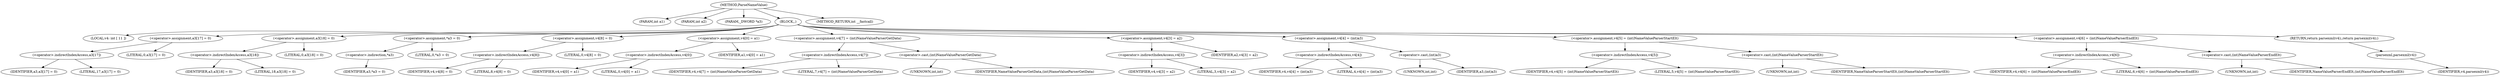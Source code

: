 digraph ParseNameValue {  
"1000102" [label = "(METHOD,ParseNameValue)" ]
"1000103" [label = "(PARAM,int a1)" ]
"1000104" [label = "(PARAM,int a2)" ]
"1000105" [label = "(PARAM,_DWORD *a3)" ]
"1000106" [label = "(BLOCK,,)" ]
"1000107" [label = "(LOCAL,v4: int [ 11 ])" ]
"1000108" [label = "(<operator>.assignment,a3[17] = 0)" ]
"1000109" [label = "(<operator>.indirectIndexAccess,a3[17])" ]
"1000110" [label = "(IDENTIFIER,a3,a3[17] = 0)" ]
"1000111" [label = "(LITERAL,17,a3[17] = 0)" ]
"1000112" [label = "(LITERAL,0,a3[17] = 0)" ]
"1000113" [label = "(<operator>.assignment,a3[18] = 0)" ]
"1000114" [label = "(<operator>.indirectIndexAccess,a3[18])" ]
"1000115" [label = "(IDENTIFIER,a3,a3[18] = 0)" ]
"1000116" [label = "(LITERAL,18,a3[18] = 0)" ]
"1000117" [label = "(LITERAL,0,a3[18] = 0)" ]
"1000118" [label = "(<operator>.assignment,*a3 = 0)" ]
"1000119" [label = "(<operator>.indirection,*a3)" ]
"1000120" [label = "(IDENTIFIER,a3,*a3 = 0)" ]
"1000121" [label = "(LITERAL,0,*a3 = 0)" ]
"1000122" [label = "(<operator>.assignment,v4[8] = 0)" ]
"1000123" [label = "(<operator>.indirectIndexAccess,v4[8])" ]
"1000124" [label = "(IDENTIFIER,v4,v4[8] = 0)" ]
"1000125" [label = "(LITERAL,8,v4[8] = 0)" ]
"1000126" [label = "(LITERAL,0,v4[8] = 0)" ]
"1000127" [label = "(<operator>.assignment,v4[0] = a1)" ]
"1000128" [label = "(<operator>.indirectIndexAccess,v4[0])" ]
"1000129" [label = "(IDENTIFIER,v4,v4[0] = a1)" ]
"1000130" [label = "(LITERAL,0,v4[0] = a1)" ]
"1000131" [label = "(IDENTIFIER,a1,v4[0] = a1)" ]
"1000132" [label = "(<operator>.assignment,v4[7] = (int)NameValueParserGetData)" ]
"1000133" [label = "(<operator>.indirectIndexAccess,v4[7])" ]
"1000134" [label = "(IDENTIFIER,v4,v4[7] = (int)NameValueParserGetData)" ]
"1000135" [label = "(LITERAL,7,v4[7] = (int)NameValueParserGetData)" ]
"1000136" [label = "(<operator>.cast,(int)NameValueParserGetData)" ]
"1000137" [label = "(UNKNOWN,int,int)" ]
"1000138" [label = "(IDENTIFIER,NameValueParserGetData,(int)NameValueParserGetData)" ]
"1000139" [label = "(<operator>.assignment,v4[3] = a2)" ]
"1000140" [label = "(<operator>.indirectIndexAccess,v4[3])" ]
"1000141" [label = "(IDENTIFIER,v4,v4[3] = a2)" ]
"1000142" [label = "(LITERAL,3,v4[3] = a2)" ]
"1000143" [label = "(IDENTIFIER,a2,v4[3] = a2)" ]
"1000144" [label = "(<operator>.assignment,v4[4] = (int)a3)" ]
"1000145" [label = "(<operator>.indirectIndexAccess,v4[4])" ]
"1000146" [label = "(IDENTIFIER,v4,v4[4] = (int)a3)" ]
"1000147" [label = "(LITERAL,4,v4[4] = (int)a3)" ]
"1000148" [label = "(<operator>.cast,(int)a3)" ]
"1000149" [label = "(UNKNOWN,int,int)" ]
"1000150" [label = "(IDENTIFIER,a3,(int)a3)" ]
"1000151" [label = "(<operator>.assignment,v4[5] = (int)NameValueParserStartElt)" ]
"1000152" [label = "(<operator>.indirectIndexAccess,v4[5])" ]
"1000153" [label = "(IDENTIFIER,v4,v4[5] = (int)NameValueParserStartElt)" ]
"1000154" [label = "(LITERAL,5,v4[5] = (int)NameValueParserStartElt)" ]
"1000155" [label = "(<operator>.cast,(int)NameValueParserStartElt)" ]
"1000156" [label = "(UNKNOWN,int,int)" ]
"1000157" [label = "(IDENTIFIER,NameValueParserStartElt,(int)NameValueParserStartElt)" ]
"1000158" [label = "(<operator>.assignment,v4[6] = (int)NameValueParserEndElt)" ]
"1000159" [label = "(<operator>.indirectIndexAccess,v4[6])" ]
"1000160" [label = "(IDENTIFIER,v4,v4[6] = (int)NameValueParserEndElt)" ]
"1000161" [label = "(LITERAL,6,v4[6] = (int)NameValueParserEndElt)" ]
"1000162" [label = "(<operator>.cast,(int)NameValueParserEndElt)" ]
"1000163" [label = "(UNKNOWN,int,int)" ]
"1000164" [label = "(IDENTIFIER,NameValueParserEndElt,(int)NameValueParserEndElt)" ]
"1000165" [label = "(RETURN,return parsexml(v4);,return parsexml(v4);)" ]
"1000166" [label = "(parsexml,parsexml(v4))" ]
"1000167" [label = "(IDENTIFIER,v4,parsexml(v4))" ]
"1000168" [label = "(METHOD_RETURN,int __fastcall)" ]
  "1000102" -> "1000103" 
  "1000102" -> "1000104" 
  "1000102" -> "1000105" 
  "1000102" -> "1000106" 
  "1000102" -> "1000168" 
  "1000106" -> "1000107" 
  "1000106" -> "1000108" 
  "1000106" -> "1000113" 
  "1000106" -> "1000118" 
  "1000106" -> "1000122" 
  "1000106" -> "1000127" 
  "1000106" -> "1000132" 
  "1000106" -> "1000139" 
  "1000106" -> "1000144" 
  "1000106" -> "1000151" 
  "1000106" -> "1000158" 
  "1000106" -> "1000165" 
  "1000108" -> "1000109" 
  "1000108" -> "1000112" 
  "1000109" -> "1000110" 
  "1000109" -> "1000111" 
  "1000113" -> "1000114" 
  "1000113" -> "1000117" 
  "1000114" -> "1000115" 
  "1000114" -> "1000116" 
  "1000118" -> "1000119" 
  "1000118" -> "1000121" 
  "1000119" -> "1000120" 
  "1000122" -> "1000123" 
  "1000122" -> "1000126" 
  "1000123" -> "1000124" 
  "1000123" -> "1000125" 
  "1000127" -> "1000128" 
  "1000127" -> "1000131" 
  "1000128" -> "1000129" 
  "1000128" -> "1000130" 
  "1000132" -> "1000133" 
  "1000132" -> "1000136" 
  "1000133" -> "1000134" 
  "1000133" -> "1000135" 
  "1000136" -> "1000137" 
  "1000136" -> "1000138" 
  "1000139" -> "1000140" 
  "1000139" -> "1000143" 
  "1000140" -> "1000141" 
  "1000140" -> "1000142" 
  "1000144" -> "1000145" 
  "1000144" -> "1000148" 
  "1000145" -> "1000146" 
  "1000145" -> "1000147" 
  "1000148" -> "1000149" 
  "1000148" -> "1000150" 
  "1000151" -> "1000152" 
  "1000151" -> "1000155" 
  "1000152" -> "1000153" 
  "1000152" -> "1000154" 
  "1000155" -> "1000156" 
  "1000155" -> "1000157" 
  "1000158" -> "1000159" 
  "1000158" -> "1000162" 
  "1000159" -> "1000160" 
  "1000159" -> "1000161" 
  "1000162" -> "1000163" 
  "1000162" -> "1000164" 
  "1000165" -> "1000166" 
  "1000166" -> "1000167" 
}
